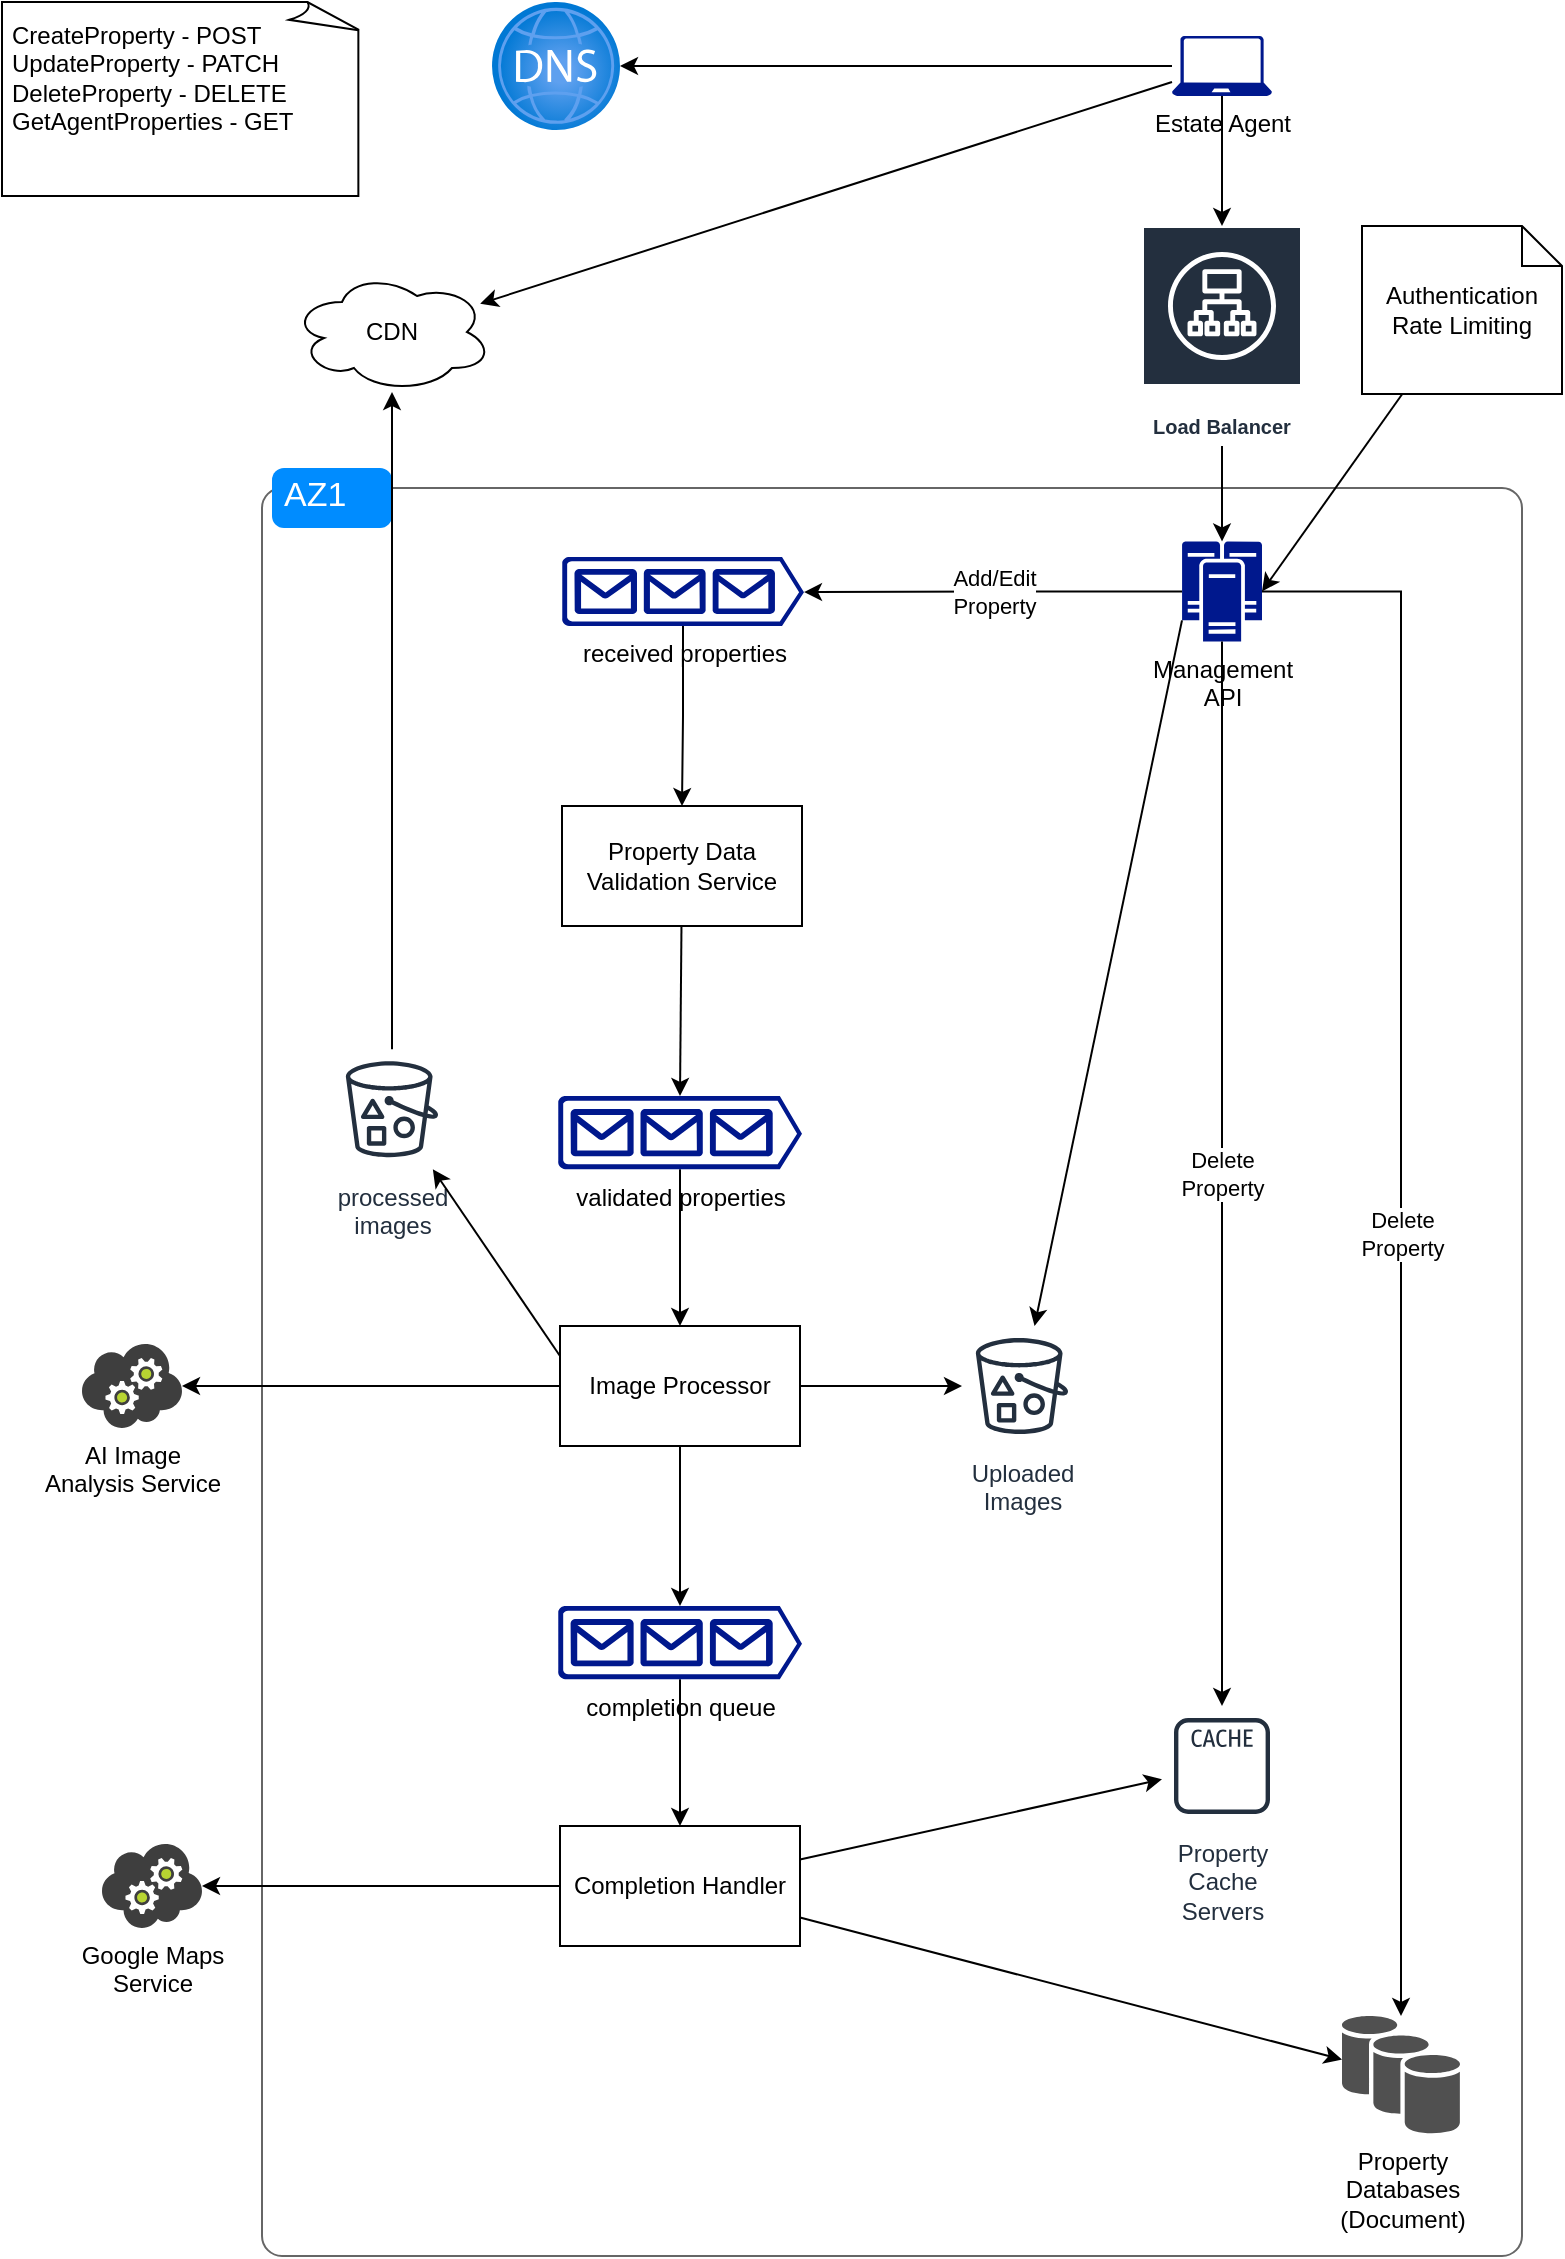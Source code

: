 <mxfile version="24.1.0" type="github" pages="2">
  <diagram id="gefiLhxsp6uJe3kQy--f" name="list property">
    <mxGraphModel dx="1426" dy="785" grid="1" gridSize="10" guides="1" tooltips="1" connect="1" arrows="1" fold="1" page="1" pageScale="1" pageWidth="827" pageHeight="1169" math="0" shadow="0">
      <root>
        <mxCell id="0" />
        <mxCell id="1" parent="0" />
        <mxCell id="k6ZaKA2DnWSusn91M85T-1" value="" style="shape=mxgraph.mockup.containers.marginRect;rectMarginTop=10;strokeColor=#666666;strokeWidth=1;dashed=0;rounded=1;arcSize=5;recursiveResize=0;html=1;whiteSpace=wrap;" parent="1" vertex="1">
          <mxGeometry x="140" y="246" width="630" height="894" as="geometry" />
        </mxCell>
        <mxCell id="k6ZaKA2DnWSusn91M85T-2" value="AZ1" style="shape=rect;strokeColor=none;fillColor=#008cff;strokeWidth=1;dashed=0;rounded=1;arcSize=20;fontColor=#ffffff;fontSize=17;spacing=2;spacingTop=-2;align=left;autosize=1;spacingLeft=4;resizeWidth=0;resizeHeight=0;perimeter=none;html=1;whiteSpace=wrap;" parent="k6ZaKA2DnWSusn91M85T-1" vertex="1">
          <mxGeometry x="5" width="60" height="30" as="geometry" />
        </mxCell>
        <mxCell id="59krLZsqECckqpki7Z-y-15" value="processed&lt;br&gt;images" style="sketch=0;outlineConnect=0;fontColor=#232F3E;gradientColor=none;strokeColor=#232F3E;fillColor=#ffffff;dashed=0;verticalLabelPosition=bottom;verticalAlign=top;align=center;html=1;fontSize=12;fontStyle=0;aspect=fixed;shape=mxgraph.aws4.resourceIcon;resIcon=mxgraph.aws4.bucket_with_objects;" parent="k6ZaKA2DnWSusn91M85T-1" vertex="1">
          <mxGeometry x="35" y="290.6" width="60" height="60" as="geometry" />
        </mxCell>
        <mxCell id="fHEFNaBO7rFq97XNcuul-3" value="Delete&lt;br&gt;Property" style="edgeStyle=orthogonalEdgeStyle;rounded=0;orthogonalLoop=1;jettySize=auto;html=1;" parent="k6ZaKA2DnWSusn91M85T-1" source="QPpBnfvkqHIOZeSmNuLf-15" target="59krLZsqECckqpki7Z-y-30" edge="1">
          <mxGeometry relative="1" as="geometry" />
        </mxCell>
        <mxCell id="QPpBnfvkqHIOZeSmNuLf-15" value="Management&lt;br&gt;API" style="sketch=0;aspect=fixed;pointerEvents=1;shadow=0;dashed=0;html=1;strokeColor=none;labelPosition=center;verticalLabelPosition=bottom;verticalAlign=top;align=center;fillColor=#00188D;shape=mxgraph.mscae.enterprise.cluster_server" parent="k6ZaKA2DnWSusn91M85T-1" vertex="1">
          <mxGeometry x="460" y="36.7" width="40" height="50" as="geometry" />
        </mxCell>
        <mxCell id="59krLZsqECckqpki7Z-y-2" value="received properties" style="sketch=0;aspect=fixed;pointerEvents=1;shadow=0;dashed=0;html=1;strokeColor=none;labelPosition=center;verticalLabelPosition=bottom;verticalAlign=top;align=center;fillColor=#00188D;shape=mxgraph.azure.queue_generic" parent="k6ZaKA2DnWSusn91M85T-1" vertex="1">
          <mxGeometry x="150" y="44.4" width="121" height="34.6" as="geometry" />
        </mxCell>
        <mxCell id="59krLZsqECckqpki7Z-y-4" value="Add/Edit&lt;br&gt;Property" style="edgeStyle=orthogonalEdgeStyle;rounded=0;orthogonalLoop=1;jettySize=auto;html=1;entryX=1;entryY=0.51;entryDx=0;entryDy=0;entryPerimeter=0;" parent="k6ZaKA2DnWSusn91M85T-1" source="QPpBnfvkqHIOZeSmNuLf-15" target="59krLZsqECckqpki7Z-y-2" edge="1">
          <mxGeometry relative="1" as="geometry" />
        </mxCell>
        <mxCell id="59krLZsqECckqpki7Z-y-30" value="Property&lt;br&gt;Databases&lt;br&gt;(Document)" style="sketch=0;shadow=0;dashed=0;html=1;strokeColor=none;fillColor=#505050;labelPosition=center;verticalLabelPosition=bottom;verticalAlign=top;outlineConnect=0;align=center;shape=mxgraph.office.databases.database_availability_group;" parent="k6ZaKA2DnWSusn91M85T-1" vertex="1">
          <mxGeometry x="540" y="774" width="59" height="59" as="geometry" />
        </mxCell>
        <mxCell id="QPpBnfvkqHIOZeSmNuLf-20" value="Uploaded&lt;br&gt;Images" style="sketch=0;outlineConnect=0;fontColor=#232F3E;gradientColor=none;strokeColor=#232F3E;fillColor=#ffffff;dashed=0;verticalLabelPosition=bottom;verticalAlign=top;align=center;html=1;fontSize=12;fontStyle=0;aspect=fixed;shape=mxgraph.aws4.resourceIcon;resIcon=mxgraph.aws4.bucket_with_objects;" parent="k6ZaKA2DnWSusn91M85T-1" vertex="1">
          <mxGeometry x="350" y="429" width="60" height="60" as="geometry" />
        </mxCell>
        <mxCell id="QPpBnfvkqHIOZeSmNuLf-21" style="rounded=0;orthogonalLoop=1;jettySize=auto;html=1;exitX=0;exitY=0.79;exitDx=0;exitDy=0;exitPerimeter=0;" parent="k6ZaKA2DnWSusn91M85T-1" source="QPpBnfvkqHIOZeSmNuLf-15" target="QPpBnfvkqHIOZeSmNuLf-20" edge="1">
          <mxGeometry relative="1" as="geometry" />
        </mxCell>
        <mxCell id="59krLZsqECckqpki7Z-y-25" value="Property&lt;br&gt;Cache&lt;br&gt;Servers" style="sketch=0;outlineConnect=0;fontColor=#232F3E;gradientColor=none;strokeColor=#232F3E;fillColor=#ffffff;dashed=0;verticalLabelPosition=bottom;verticalAlign=top;align=center;html=1;fontSize=12;fontStyle=0;aspect=fixed;shape=mxgraph.aws4.resourceIcon;resIcon=mxgraph.aws4.cache_node;" parent="k6ZaKA2DnWSusn91M85T-1" vertex="1">
          <mxGeometry x="450" y="619" width="60" height="60" as="geometry" />
        </mxCell>
        <mxCell id="fHEFNaBO7rFq97XNcuul-2" value="Delete&lt;br&gt;Property" style="edgeStyle=orthogonalEdgeStyle;rounded=0;orthogonalLoop=1;jettySize=auto;html=1;" parent="k6ZaKA2DnWSusn91M85T-1" source="QPpBnfvkqHIOZeSmNuLf-15" target="59krLZsqECckqpki7Z-y-25" edge="1">
          <mxGeometry relative="1" as="geometry" />
        </mxCell>
        <mxCell id="QPpBnfvkqHIOZeSmNuLf-6" style="rounded=0;orthogonalLoop=1;jettySize=auto;html=1;" parent="1" source="QPpBnfvkqHIOZeSmNuLf-1" target="QPpBnfvkqHIOZeSmNuLf-3" edge="1">
          <mxGeometry relative="1" as="geometry" />
        </mxCell>
        <mxCell id="QPpBnfvkqHIOZeSmNuLf-7" style="edgeStyle=orthogonalEdgeStyle;rounded=0;orthogonalLoop=1;jettySize=auto;html=1;" parent="1" source="QPpBnfvkqHIOZeSmNuLf-1" target="QPpBnfvkqHIOZeSmNuLf-5" edge="1">
          <mxGeometry relative="1" as="geometry" />
        </mxCell>
        <mxCell id="QPpBnfvkqHIOZeSmNuLf-1" value="Estate Agent" style="sketch=0;aspect=fixed;pointerEvents=1;shadow=0;dashed=0;html=1;strokeColor=none;labelPosition=center;verticalLabelPosition=bottom;verticalAlign=top;align=center;fillColor=#00188D;shape=mxgraph.azure.laptop" parent="1" vertex="1">
          <mxGeometry x="595" y="30" width="50" height="30" as="geometry" />
        </mxCell>
        <mxCell id="QPpBnfvkqHIOZeSmNuLf-3" value="CDN" style="ellipse;shape=cloud;whiteSpace=wrap;html=1;align=center;" parent="1" vertex="1">
          <mxGeometry x="155" y="148" width="100" height="60" as="geometry" />
        </mxCell>
        <mxCell id="QPpBnfvkqHIOZeSmNuLf-5" value="" style="image;aspect=fixed;html=1;points=[];align=center;fontSize=12;image=img/lib/azure2/networking/DNS_Zones.svg;" parent="1" vertex="1">
          <mxGeometry x="255" y="13" width="64" height="64" as="geometry" />
        </mxCell>
        <mxCell id="QPpBnfvkqHIOZeSmNuLf-17" style="edgeStyle=orthogonalEdgeStyle;rounded=0;orthogonalLoop=1;jettySize=auto;html=1;entryX=0.5;entryY=0;entryDx=0;entryDy=0;entryPerimeter=0;" parent="1" source="QPpBnfvkqHIOZeSmNuLf-22" target="QPpBnfvkqHIOZeSmNuLf-15" edge="1">
          <mxGeometry relative="1" as="geometry">
            <mxPoint x="544" y="195" as="sourcePoint" />
          </mxGeometry>
        </mxCell>
        <mxCell id="QPpBnfvkqHIOZeSmNuLf-13" style="edgeStyle=orthogonalEdgeStyle;rounded=0;orthogonalLoop=1;jettySize=auto;html=1;" parent="1" source="QPpBnfvkqHIOZeSmNuLf-1" target="QPpBnfvkqHIOZeSmNuLf-22" edge="1">
          <mxGeometry relative="1" as="geometry">
            <mxPoint x="541" y="145" as="targetPoint" />
          </mxGeometry>
        </mxCell>
        <mxCell id="QPpBnfvkqHIOZeSmNuLf-22" value="Load Balancer" style="sketch=0;outlineConnect=0;fontColor=#232F3E;gradientColor=none;strokeColor=#ffffff;fillColor=#232F3E;dashed=0;verticalLabelPosition=middle;verticalAlign=bottom;align=center;html=1;whiteSpace=wrap;fontSize=10;fontStyle=1;spacing=3;shape=mxgraph.aws4.productIcon;prIcon=mxgraph.aws4.application_load_balancer;" parent="1" vertex="1">
          <mxGeometry x="580" y="125" width="80" height="110" as="geometry" />
        </mxCell>
        <mxCell id="59krLZsqECckqpki7Z-y-7" value="Property Data Validation Service" style="rounded=0;whiteSpace=wrap;html=1;" parent="1" vertex="1">
          <mxGeometry x="290" y="415" width="120" height="60" as="geometry" />
        </mxCell>
        <mxCell id="fHEFNaBO7rFq97XNcuul-5" style="edgeStyle=orthogonalEdgeStyle;rounded=0;orthogonalLoop=1;jettySize=auto;html=1;entryX=0.5;entryY=0;entryDx=0;entryDy=0;" parent="1" source="59krLZsqECckqpki7Z-y-13" target="59krLZsqECckqpki7Z-y-17" edge="1">
          <mxGeometry relative="1" as="geometry" />
        </mxCell>
        <mxCell id="59krLZsqECckqpki7Z-y-13" value="validated properties" style="sketch=0;aspect=fixed;pointerEvents=1;shadow=0;dashed=0;html=1;strokeColor=none;labelPosition=center;verticalLabelPosition=bottom;verticalAlign=top;align=center;fillColor=#00188D;shape=mxgraph.azure.queue_generic" parent="1" vertex="1">
          <mxGeometry x="288" y="560" width="122" height="36.6" as="geometry" />
        </mxCell>
        <mxCell id="59krLZsqECckqpki7Z-y-14" style="rounded=0;orthogonalLoop=1;jettySize=auto;html=1;entryX=0.5;entryY=0;entryDx=0;entryDy=0;entryPerimeter=0;" parent="1" source="59krLZsqECckqpki7Z-y-7" target="59krLZsqECckqpki7Z-y-13" edge="1">
          <mxGeometry relative="1" as="geometry" />
        </mxCell>
        <mxCell id="59krLZsqECckqpki7Z-y-32" style="edgeStyle=orthogonalEdgeStyle;rounded=0;orthogonalLoop=1;jettySize=auto;html=1;" parent="1" source="59krLZsqECckqpki7Z-y-15" target="QPpBnfvkqHIOZeSmNuLf-3" edge="1">
          <mxGeometry relative="1" as="geometry" />
        </mxCell>
        <mxCell id="59krLZsqECckqpki7Z-y-20" style="rounded=0;orthogonalLoop=1;jettySize=auto;html=1;" parent="1" source="59krLZsqECckqpki7Z-y-17" target="QPpBnfvkqHIOZeSmNuLf-20" edge="1">
          <mxGeometry relative="1" as="geometry" />
        </mxCell>
        <mxCell id="59krLZsqECckqpki7Z-y-23" style="rounded=0;orthogonalLoop=1;jettySize=auto;html=1;exitX=0;exitY=0.25;exitDx=0;exitDy=0;" parent="1" source="59krLZsqECckqpki7Z-y-17" target="59krLZsqECckqpki7Z-y-15" edge="1">
          <mxGeometry relative="1" as="geometry" />
        </mxCell>
        <mxCell id="Dm5knrUofMF7wtEDtV-R-2" style="rounded=0;orthogonalLoop=1;jettySize=auto;html=1;" parent="1" source="59krLZsqECckqpki7Z-y-17" target="Dm5knrUofMF7wtEDtV-R-1" edge="1">
          <mxGeometry relative="1" as="geometry" />
        </mxCell>
        <mxCell id="59krLZsqECckqpki7Z-y-17" value="Image Processor" style="rounded=0;whiteSpace=wrap;html=1;" parent="1" vertex="1">
          <mxGeometry x="289" y="675" width="120" height="60" as="geometry" />
        </mxCell>
        <mxCell id="fHEFNaBO7rFq97XNcuul-6" style="edgeStyle=orthogonalEdgeStyle;rounded=0;orthogonalLoop=1;jettySize=auto;html=1;entryX=0.5;entryY=0;entryDx=0;entryDy=0;" parent="1" source="59krLZsqECckqpki7Z-y-21" target="59krLZsqECckqpki7Z-y-26" edge="1">
          <mxGeometry relative="1" as="geometry" />
        </mxCell>
        <mxCell id="59krLZsqECckqpki7Z-y-21" value="completion queue" style="sketch=0;aspect=fixed;pointerEvents=1;shadow=0;dashed=0;html=1;strokeColor=none;labelPosition=center;verticalLabelPosition=bottom;verticalAlign=top;align=center;fillColor=#00188D;shape=mxgraph.azure.queue_generic" parent="1" vertex="1">
          <mxGeometry x="288" y="815" width="122" height="36.6" as="geometry" />
        </mxCell>
        <mxCell id="59krLZsqECckqpki7Z-y-22" style="edgeStyle=orthogonalEdgeStyle;rounded=0;orthogonalLoop=1;jettySize=auto;html=1;entryX=0.5;entryY=0;entryDx=0;entryDy=0;entryPerimeter=0;" parent="1" source="59krLZsqECckqpki7Z-y-17" target="59krLZsqECckqpki7Z-y-21" edge="1">
          <mxGeometry relative="1" as="geometry" />
        </mxCell>
        <mxCell id="59krLZsqECckqpki7Z-y-28" style="rounded=0;orthogonalLoop=1;jettySize=auto;html=1;" parent="1" source="59krLZsqECckqpki7Z-y-26" target="59krLZsqECckqpki7Z-y-25" edge="1">
          <mxGeometry relative="1" as="geometry" />
        </mxCell>
        <mxCell id="59krLZsqECckqpki7Z-y-29" style="rounded=0;orthogonalLoop=1;jettySize=auto;html=1;" parent="1" source="59krLZsqECckqpki7Z-y-26" target="59krLZsqECckqpki7Z-y-30" edge="1">
          <mxGeometry relative="1" as="geometry">
            <mxPoint x="349" y="1065" as="targetPoint" />
          </mxGeometry>
        </mxCell>
        <mxCell id="59krLZsqECckqpki7Z-y-38" style="edgeStyle=orthogonalEdgeStyle;rounded=0;orthogonalLoop=1;jettySize=auto;html=1;" parent="1" source="59krLZsqECckqpki7Z-y-26" target="59krLZsqECckqpki7Z-y-37" edge="1">
          <mxGeometry relative="1" as="geometry" />
        </mxCell>
        <mxCell id="59krLZsqECckqpki7Z-y-26" value="Completion Handler" style="rounded=0;whiteSpace=wrap;html=1;" parent="1" vertex="1">
          <mxGeometry x="289" y="925" width="120" height="60" as="geometry" />
        </mxCell>
        <mxCell id="59krLZsqECckqpki7Z-y-37" value="Google Maps&lt;br&gt;Service" style="image;sketch=0;aspect=fixed;html=1;points=[];align=center;fontSize=12;image=img/lib/mscae/Cloud_Service.svg;" parent="1" vertex="1">
          <mxGeometry x="60" y="934" width="50" height="42" as="geometry" />
        </mxCell>
        <mxCell id="Dm5knrUofMF7wtEDtV-R-1" value="AI Image&lt;br&gt;Analysis Service" style="image;sketch=0;aspect=fixed;html=1;points=[];align=center;fontSize=12;image=img/lib/mscae/Cloud_Service.svg;" parent="1" vertex="1">
          <mxGeometry x="50" y="684" width="50" height="42" as="geometry" />
        </mxCell>
        <mxCell id="XzUTsm2ndWGcnXVyJnAw-1" value="Authentication&lt;div&gt;Rate Limiting&lt;/div&gt;" style="shape=note;size=20;whiteSpace=wrap;html=1;" parent="1" vertex="1">
          <mxGeometry x="690" y="125" width="100" height="84" as="geometry" />
        </mxCell>
        <mxCell id="XzUTsm2ndWGcnXVyJnAw-2" style="rounded=0;orthogonalLoop=1;jettySize=auto;html=1;entryX=1;entryY=0.5;entryDx=0;entryDy=0;entryPerimeter=0;" parent="1" source="XzUTsm2ndWGcnXVyJnAw-1" target="QPpBnfvkqHIOZeSmNuLf-15" edge="1">
          <mxGeometry relative="1" as="geometry" />
        </mxCell>
        <mxCell id="fHEFNaBO7rFq97XNcuul-4" style="edgeStyle=orthogonalEdgeStyle;rounded=0;orthogonalLoop=1;jettySize=auto;html=1;entryX=0.5;entryY=0;entryDx=0;entryDy=0;" parent="1" source="59krLZsqECckqpki7Z-y-2" target="59krLZsqECckqpki7Z-y-7" edge="1">
          <mxGeometry relative="1" as="geometry" />
        </mxCell>
        <mxCell id="YvY44y5vauWiFIuA0Fva-1" value="&lt;div&gt;&lt;span style=&quot;background-color: initial;&quot;&gt;CreateProperty - POST&lt;/span&gt;&lt;br&gt;&lt;/div&gt;&lt;div&gt;UpdateProperty - PATCH&lt;/div&gt;&lt;div&gt;DeleteProperty - DELETE&lt;/div&gt;&lt;div&gt;GetAgentProperties - GET&lt;/div&gt;" style="whiteSpace=wrap;html=1;shape=mxgraph.basic.document;align=left;verticalAlign=top;spacingTop=0;spacing=5;" vertex="1" parent="1">
          <mxGeometry x="10" y="13" width="180" height="97" as="geometry" />
        </mxCell>
      </root>
    </mxGraphModel>
  </diagram>
  <diagram name="search property" id="4BHvYEgCLGeQkOeolfoG">
    <mxGraphModel dx="1426" dy="785" grid="1" gridSize="10" guides="1" tooltips="1" connect="1" arrows="1" fold="1" page="1" pageScale="1" pageWidth="827" pageHeight="1169" math="0" shadow="0">
      <root>
        <mxCell id="0" />
        <mxCell id="1" parent="0" />
        <mxCell id="KY-w0PCkIX1eLmc0hyle-1" value="" style="shape=mxgraph.mockup.containers.marginRect;rectMarginTop=10;strokeColor=#666666;strokeWidth=1;dashed=0;rounded=1;arcSize=5;recursiveResize=0;html=1;whiteSpace=wrap;" parent="1" vertex="1">
          <mxGeometry x="250" y="308" width="540" height="482" as="geometry" />
        </mxCell>
        <mxCell id="KY-w0PCkIX1eLmc0hyle-2" value="AZ1" style="shape=rect;strokeColor=none;fillColor=#008cff;strokeWidth=1;dashed=0;rounded=1;arcSize=20;fontColor=#ffffff;fontSize=17;spacing=2;spacingTop=-2;align=left;autosize=1;spacingLeft=4;resizeWidth=0;resizeHeight=0;perimeter=none;html=1;whiteSpace=wrap;" parent="KY-w0PCkIX1eLmc0hyle-1" vertex="1">
          <mxGeometry x="5" width="60" height="30" as="geometry" />
        </mxCell>
        <mxCell id="5b3SEwYvkt-eH3VKIkku-8" value="Write&lt;br&gt;Browsing&lt;br&gt;Stats" style="rounded=0;orthogonalLoop=1;jettySize=auto;html=1;" parent="KY-w0PCkIX1eLmc0hyle-1" source="5b3SEwYvkt-eH3VKIkku-1" target="5b3SEwYvkt-eH3VKIkku-5" edge="1">
          <mxGeometry relative="1" as="geometry" />
        </mxCell>
        <mxCell id="5b3SEwYvkt-eH3VKIkku-1" value="Stats Service" style="rounded=0;whiteSpace=wrap;html=1;" parent="KY-w0PCkIX1eLmc0hyle-1" vertex="1">
          <mxGeometry x="29" y="200" width="120" height="60" as="geometry" />
        </mxCell>
        <mxCell id="5b3SEwYvkt-eH3VKIkku-7" style="edgeStyle=orthogonalEdgeStyle;rounded=0;orthogonalLoop=1;jettySize=auto;html=1;" parent="KY-w0PCkIX1eLmc0hyle-1" source="5b3SEwYvkt-eH3VKIkku-5" target="5b3SEwYvkt-eH3VKIkku-6" edge="1">
          <mxGeometry relative="1" as="geometry" />
        </mxCell>
        <mxCell id="5b3SEwYvkt-eH3VKIkku-5" value="Stats&lt;br&gt;Cache&lt;br&gt;Servers" style="sketch=0;outlineConnect=0;fontColor=#232F3E;gradientColor=none;strokeColor=#232F3E;fillColor=#ffffff;dashed=0;verticalLabelPosition=bottom;verticalAlign=top;align=center;html=1;fontSize=12;fontStyle=0;aspect=fixed;shape=mxgraph.aws4.resourceIcon;resIcon=mxgraph.aws4.cache_node;" parent="KY-w0PCkIX1eLmc0hyle-1" vertex="1">
          <mxGeometry x="270" y="352" width="60" height="60" as="geometry" />
        </mxCell>
        <mxCell id="5b3SEwYvkt-eH3VKIkku-6" value="Stats DB&lt;br&gt;(SQL)" style="sketch=0;shadow=0;dashed=0;html=1;strokeColor=none;fillColor=#505050;labelPosition=center;verticalLabelPosition=bottom;verticalAlign=top;outlineConnect=0;align=center;shape=mxgraph.office.databases.database_availability_group;" parent="KY-w0PCkIX1eLmc0hyle-1" vertex="1">
          <mxGeometry x="460" y="352" width="59" height="59" as="geometry" />
        </mxCell>
        <mxCell id="abfQ2oCoB_8d-9mrjrHR-6" style="edgeStyle=orthogonalEdgeStyle;rounded=0;orthogonalLoop=1;jettySize=auto;html=1;" parent="1" source="sSime9qzy4eavTNBbaXQ-13" target="abfQ2oCoB_8d-9mrjrHR-1" edge="1">
          <mxGeometry relative="1" as="geometry" />
        </mxCell>
        <mxCell id="abfQ2oCoB_8d-9mrjrHR-7" style="edgeStyle=orthogonalEdgeStyle;rounded=0;orthogonalLoop=1;jettySize=auto;html=1;" parent="1" source="sSime9qzy4eavTNBbaXQ-13" target="abfQ2oCoB_8d-9mrjrHR-2" edge="1">
          <mxGeometry relative="1" as="geometry" />
        </mxCell>
        <mxCell id="abfQ2oCoB_8d-9mrjrHR-8" style="edgeStyle=orthogonalEdgeStyle;rounded=0;orthogonalLoop=1;jettySize=auto;html=1;" parent="1" source="sSime9qzy4eavTNBbaXQ-13" target="zsL3Dnd2-GXYHZYfqNPw-2" edge="1">
          <mxGeometry relative="1" as="geometry" />
        </mxCell>
        <mxCell id="sSime9qzy4eavTNBbaXQ-13" value="Buyer/&lt;br&gt;Renter" style="sketch=0;aspect=fixed;pointerEvents=1;shadow=0;dashed=0;html=1;strokeColor=none;labelPosition=center;verticalLabelPosition=bottom;verticalAlign=top;align=center;fillColor=#00188D;shape=mxgraph.azure.laptop" parent="1" vertex="1">
          <mxGeometry x="314" y="45" width="50" height="30" as="geometry" />
        </mxCell>
        <mxCell id="UrpVFhDAxU7JcoKZ0HAC-2" value="Address Auto Complete&lt;br&gt;Map View" style="edgeStyle=orthogonalEdgeStyle;rounded=0;orthogonalLoop=1;jettySize=auto;html=1;" parent="1" source="zsL3Dnd2-GXYHZYfqNPw-1" target="UrpVFhDAxU7JcoKZ0HAC-1" edge="1">
          <mxGeometry x="0.079" y="24" relative="1" as="geometry">
            <mxPoint as="offset" />
          </mxGeometry>
        </mxCell>
        <mxCell id="GJ6jKN87m-i0rrffg3H5-2" value="get&lt;br&gt;properties" style="edgeStyle=orthogonalEdgeStyle;rounded=0;orthogonalLoop=1;jettySize=auto;html=1;" parent="1" source="zsL3Dnd2-GXYHZYfqNPw-1" target="GJ6jKN87m-i0rrffg3H5-1" edge="1">
          <mxGeometry relative="1" as="geometry" />
        </mxCell>
        <mxCell id="GJ6jKN87m-i0rrffg3H5-5" value="get agent&lt;br&gt;data" style="rounded=0;orthogonalLoop=1;jettySize=auto;html=1;" parent="1" source="zsL3Dnd2-GXYHZYfqNPw-1" target="GJ6jKN87m-i0rrffg3H5-4" edge="1">
          <mxGeometry relative="1" as="geometry" />
        </mxCell>
        <mxCell id="kDUdI9kDRkmOZ2Gxqv94-2" value="Provide&lt;br&gt;Browsing&lt;br&gt;Data" style="rounded=0;orthogonalLoop=1;jettySize=auto;html=1;" parent="1" source="zsL3Dnd2-GXYHZYfqNPw-1" target="kDUdI9kDRkmOZ2Gxqv94-1" edge="1">
          <mxGeometry relative="1" as="geometry" />
        </mxCell>
        <mxCell id="5b3SEwYvkt-eH3VKIkku-2" style="edgeStyle=orthogonalEdgeStyle;rounded=0;orthogonalLoop=1;jettySize=auto;html=1;" parent="1" source="zsL3Dnd2-GXYHZYfqNPw-1" target="5b3SEwYvkt-eH3VKIkku-1" edge="1">
          <mxGeometry relative="1" as="geometry" />
        </mxCell>
        <mxCell id="zsL3Dnd2-GXYHZYfqNPw-1" value="Web Servers" style="sketch=0;aspect=fixed;pointerEvents=1;shadow=0;dashed=0;html=1;strokeColor=none;labelPosition=center;verticalLabelPosition=bottom;verticalAlign=top;align=center;fillColor=#00188D;shape=mxgraph.mscae.enterprise.cluster_server" parent="1" vertex="1">
          <mxGeometry x="319" y="349" width="40" height="50" as="geometry" />
        </mxCell>
        <mxCell id="g71RT2TsE_c13WxSntCe-4" style="edgeStyle=orthogonalEdgeStyle;rounded=0;orthogonalLoop=1;jettySize=auto;html=1;" parent="1" source="zsL3Dnd2-GXYHZYfqNPw-2" target="zsL3Dnd2-GXYHZYfqNPw-1" edge="1">
          <mxGeometry relative="1" as="geometry" />
        </mxCell>
        <mxCell id="zsL3Dnd2-GXYHZYfqNPw-2" value="Load Balancer" style="sketch=0;outlineConnect=0;fontColor=#232F3E;gradientColor=none;strokeColor=#ffffff;fillColor=#232F3E;dashed=0;verticalLabelPosition=middle;verticalAlign=bottom;align=center;html=1;whiteSpace=wrap;fontSize=10;fontStyle=1;spacing=3;shape=mxgraph.aws4.productIcon;prIcon=mxgraph.aws4.application_load_balancer;" parent="1" vertex="1">
          <mxGeometry x="299" y="169" width="80" height="110" as="geometry" />
        </mxCell>
        <mxCell id="zsL3Dnd2-GXYHZYfqNPw-3" value="Property&lt;br&gt;Databases&lt;br&gt;(Document)" style="sketch=0;shadow=0;dashed=0;html=1;strokeColor=none;fillColor=#505050;labelPosition=center;verticalLabelPosition=bottom;verticalAlign=top;outlineConnect=0;align=center;shape=mxgraph.office.databases.database_availability_group;" parent="1" vertex="1">
          <mxGeometry x="709" y="345" width="59" height="59" as="geometry" />
        </mxCell>
        <mxCell id="abfQ2oCoB_8d-9mrjrHR-1" value="CDN" style="ellipse;shape=cloud;whiteSpace=wrap;html=1;align=center;" parent="1" vertex="1">
          <mxGeometry x="79" y="30" width="100" height="60" as="geometry" />
        </mxCell>
        <mxCell id="abfQ2oCoB_8d-9mrjrHR-2" value="" style="image;aspect=fixed;html=1;points=[];align=center;fontSize=12;image=img/lib/azure2/networking/DNS_Zones.svg;" parent="1" vertex="1">
          <mxGeometry x="476" y="28" width="64" height="64" as="geometry" />
        </mxCell>
        <mxCell id="GJ6jKN87m-i0rrffg3H5-3" style="edgeStyle=orthogonalEdgeStyle;rounded=0;orthogonalLoop=1;jettySize=auto;html=1;" parent="1" source="GJ6jKN87m-i0rrffg3H5-1" target="zsL3Dnd2-GXYHZYfqNPw-3" edge="1">
          <mxGeometry relative="1" as="geometry" />
        </mxCell>
        <mxCell id="GJ6jKN87m-i0rrffg3H5-1" value="Property&lt;br&gt;Cache&lt;br&gt;Servers" style="sketch=0;outlineConnect=0;fontColor=#232F3E;gradientColor=none;strokeColor=#232F3E;fillColor=#ffffff;dashed=0;verticalLabelPosition=bottom;verticalAlign=top;align=center;html=1;fontSize=12;fontStyle=0;aspect=fixed;shape=mxgraph.aws4.resourceIcon;resIcon=mxgraph.aws4.cache_node;" parent="1" vertex="1">
          <mxGeometry x="521" y="344" width="60" height="60" as="geometry" />
        </mxCell>
        <mxCell id="GJ6jKN87m-i0rrffg3H5-7" style="edgeStyle=orthogonalEdgeStyle;rounded=0;orthogonalLoop=1;jettySize=auto;html=1;" parent="1" source="GJ6jKN87m-i0rrffg3H5-4" target="GJ6jKN87m-i0rrffg3H5-6" edge="1">
          <mxGeometry relative="1" as="geometry" />
        </mxCell>
        <mxCell id="GJ6jKN87m-i0rrffg3H5-4" value="Agent&lt;br&gt;Cache&lt;br&gt;Servers" style="sketch=0;outlineConnect=0;fontColor=#232F3E;gradientColor=none;strokeColor=#232F3E;fillColor=#ffffff;dashed=0;verticalLabelPosition=bottom;verticalAlign=top;align=center;html=1;fontSize=12;fontStyle=0;aspect=fixed;shape=mxgraph.aws4.resourceIcon;resIcon=mxgraph.aws4.cache_node;" parent="1" vertex="1">
          <mxGeometry x="521" y="504" width="60" height="60" as="geometry" />
        </mxCell>
        <mxCell id="GJ6jKN87m-i0rrffg3H5-6" value="Agent&lt;br&gt;Databases&lt;br&gt;(Document)" style="sketch=0;shadow=0;dashed=0;html=1;strokeColor=none;fillColor=#505050;labelPosition=center;verticalLabelPosition=bottom;verticalAlign=top;outlineConnect=0;align=center;shape=mxgraph.office.databases.database_availability_group;" parent="1" vertex="1">
          <mxGeometry x="709" y="504" width="59" height="59" as="geometry" />
        </mxCell>
        <mxCell id="HGqIbAUMYjI8Z3ijfEXn-2" value="Authentication&lt;div&gt;Rate Limiting&lt;/div&gt;" style="shape=note;size=20;whiteSpace=wrap;html=1;" parent="1" vertex="1">
          <mxGeometry x="490" y="195" width="100" height="84" as="geometry" />
        </mxCell>
        <mxCell id="HGqIbAUMYjI8Z3ijfEXn-3" style="rounded=0;orthogonalLoop=1;jettySize=auto;html=1;entryX=0.99;entryY=0.01;entryDx=0;entryDy=0;entryPerimeter=0;" parent="1" source="HGqIbAUMYjI8Z3ijfEXn-2" target="zsL3Dnd2-GXYHZYfqNPw-1" edge="1">
          <mxGeometry relative="1" as="geometry" />
        </mxCell>
        <mxCell id="UrpVFhDAxU7JcoKZ0HAC-1" value="Google Maps&lt;br&gt;Service" style="image;sketch=0;aspect=fixed;html=1;points=[];align=center;fontSize=12;image=img/lib/mscae/Cloud_Service.svg;" parent="1" vertex="1">
          <mxGeometry x="40" y="353" width="50" height="42" as="geometry" />
        </mxCell>
        <mxCell id="kDUdI9kDRkmOZ2Gxqv94-1" value="Google Analytics" style="image;sketch=0;aspect=fixed;html=1;points=[];align=center;fontSize=12;image=img/lib/mscae/Cloud_Service.svg;" parent="1" vertex="1">
          <mxGeometry x="40" y="528" width="50" height="42" as="geometry" />
        </mxCell>
        <mxCell id="7XXbu7QQJyTrtzlgUDVI-1" value="&lt;div&gt;SearchProperty - GET&lt;/div&gt;&lt;div&gt;SearchPropertyOnMap - POST&lt;/div&gt;" style="whiteSpace=wrap;html=1;shape=mxgraph.basic.document;align=left;verticalAlign=top;spacingTop=0;spacing=5;" vertex="1" parent="1">
          <mxGeometry x="610" y="10" width="210" height="70" as="geometry" />
        </mxCell>
      </root>
    </mxGraphModel>
  </diagram>
</mxfile>
